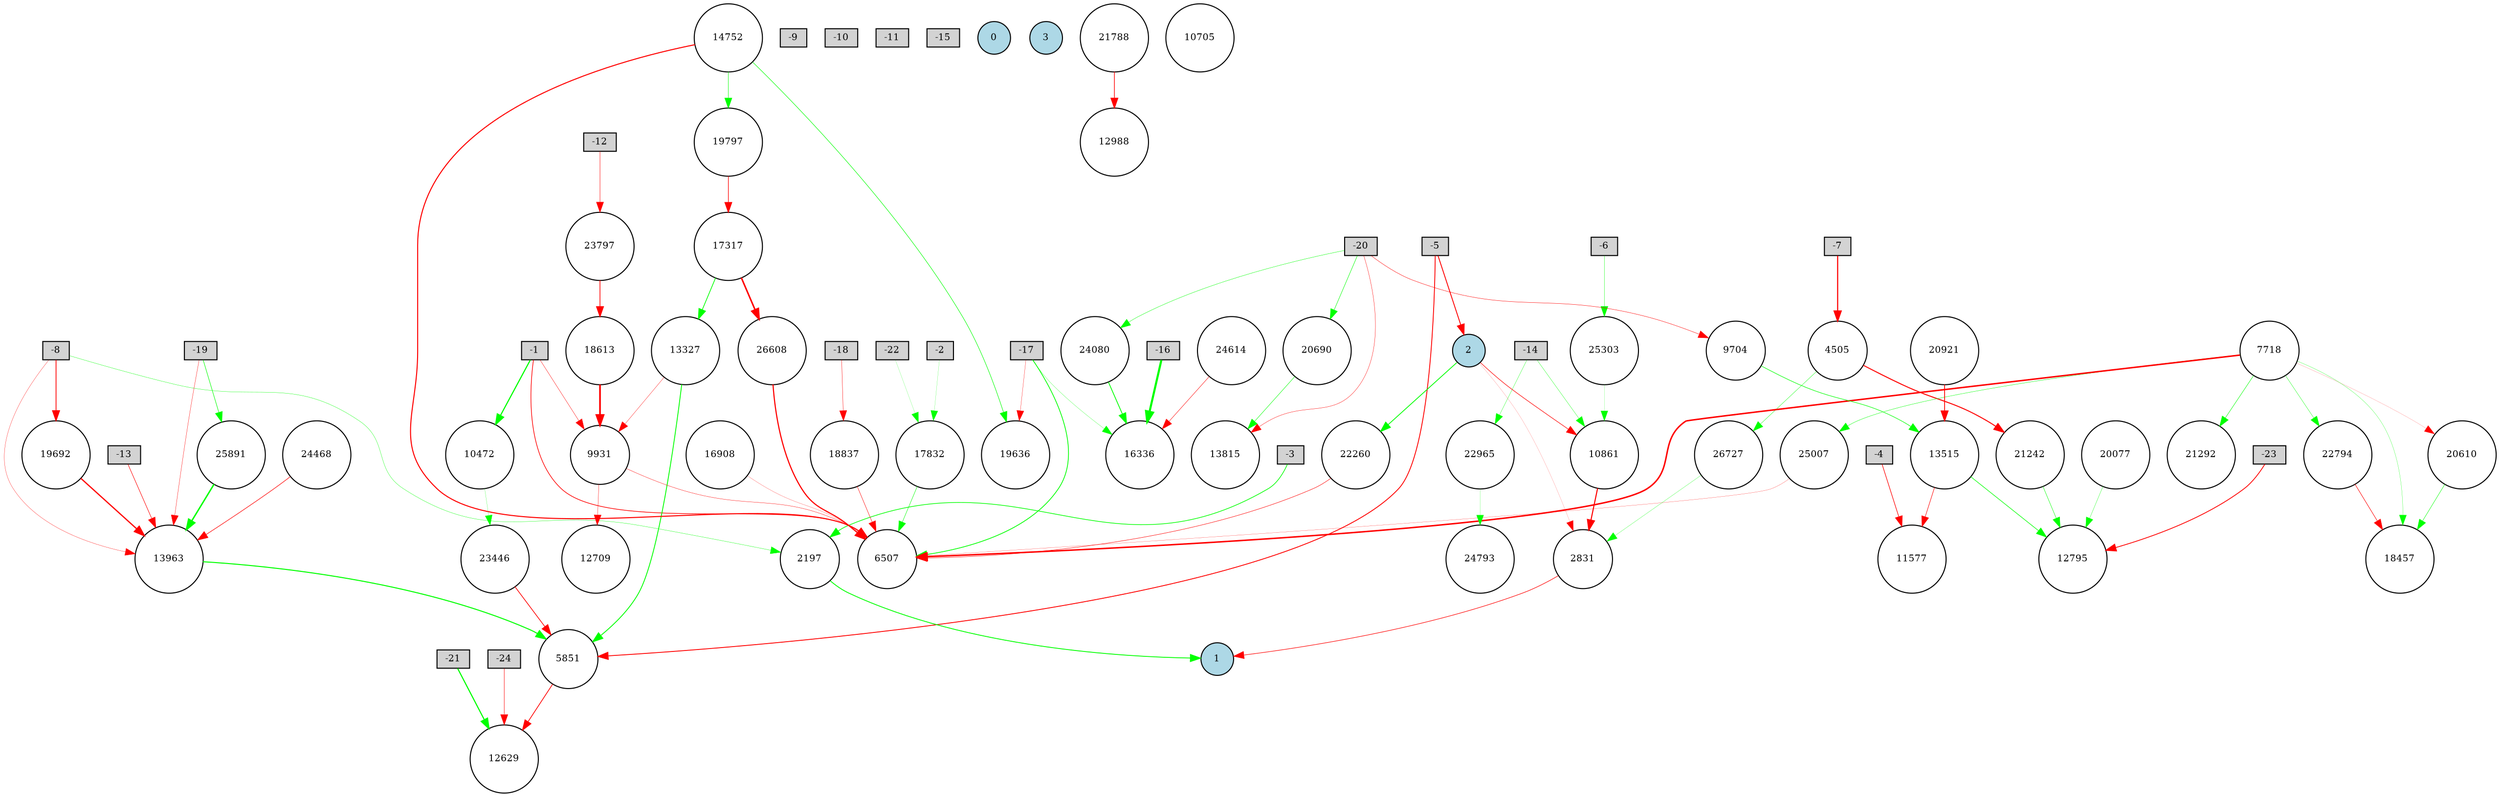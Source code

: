 digraph {
	node [fontsize=9 height=0.2 shape=circle width=0.2]
	-1 [fillcolor=lightgray shape=box style=filled]
	-2 [fillcolor=lightgray shape=box style=filled]
	-3 [fillcolor=lightgray shape=box style=filled]
	-4 [fillcolor=lightgray shape=box style=filled]
	-5 [fillcolor=lightgray shape=box style=filled]
	-6 [fillcolor=lightgray shape=box style=filled]
	-7 [fillcolor=lightgray shape=box style=filled]
	-8 [fillcolor=lightgray shape=box style=filled]
	-9 [fillcolor=lightgray shape=box style=filled]
	-10 [fillcolor=lightgray shape=box style=filled]
	-11 [fillcolor=lightgray shape=box style=filled]
	-12 [fillcolor=lightgray shape=box style=filled]
	-13 [fillcolor=lightgray shape=box style=filled]
	-14 [fillcolor=lightgray shape=box style=filled]
	-15 [fillcolor=lightgray shape=box style=filled]
	-16 [fillcolor=lightgray shape=box style=filled]
	-17 [fillcolor=lightgray shape=box style=filled]
	-18 [fillcolor=lightgray shape=box style=filled]
	-19 [fillcolor=lightgray shape=box style=filled]
	-20 [fillcolor=lightgray shape=box style=filled]
	-21 [fillcolor=lightgray shape=box style=filled]
	-22 [fillcolor=lightgray shape=box style=filled]
	-23 [fillcolor=lightgray shape=box style=filled]
	-24 [fillcolor=lightgray shape=box style=filled]
	0 [fillcolor=lightblue style=filled]
	1 [fillcolor=lightblue style=filled]
	2 [fillcolor=lightblue style=filled]
	3 [fillcolor=lightblue style=filled]
	20610 [fillcolor=white style=filled]
	22794 [fillcolor=white style=filled]
	13963 [fillcolor=white style=filled]
	16908 [fillcolor=white style=filled]
	13327 [fillcolor=white style=filled]
	24080 [fillcolor=white style=filled]
	2831 [fillcolor=white style=filled]
	24468 [fillcolor=white style=filled]
	18837 [fillcolor=white style=filled]
	23446 [fillcolor=white style=filled]
	2197 [fillcolor=white style=filled]
	4505 [fillcolor=white style=filled]
	18457 [fillcolor=white style=filled]
	21788 [fillcolor=white style=filled]
	14752 [fillcolor=white style=filled]
	25891 [fillcolor=white style=filled]
	12709 [fillcolor=white style=filled]
	7718 [fillcolor=white style=filled]
	17317 [fillcolor=white style=filled]
	17832 [fillcolor=white style=filled]
	24614 [fillcolor=white style=filled]
	21292 [fillcolor=white style=filled]
	25007 [fillcolor=white style=filled]
	19636 [fillcolor=white style=filled]
	18613 [fillcolor=white style=filled]
	22965 [fillcolor=white style=filled]
	11577 [fillcolor=white style=filled]
	20921 [fillcolor=white style=filled]
	12988 [fillcolor=white style=filled]
	13515 [fillcolor=white style=filled]
	9931 [fillcolor=white style=filled]
	16336 [fillcolor=white style=filled]
	10705 [fillcolor=white style=filled]
	20690 [fillcolor=white style=filled]
	12629 [fillcolor=white style=filled]
	19797 [fillcolor=white style=filled]
	25303 [fillcolor=white style=filled]
	24793 [fillcolor=white style=filled]
	5851 [fillcolor=white style=filled]
	26727 [fillcolor=white style=filled]
	9704 [fillcolor=white style=filled]
	10472 [fillcolor=white style=filled]
	6507 [fillcolor=white style=filled]
	19692 [fillcolor=white style=filled]
	10861 [fillcolor=white style=filled]
	20077 [fillcolor=white style=filled]
	26608 [fillcolor=white style=filled]
	22260 [fillcolor=white style=filled]
	23797 [fillcolor=white style=filled]
	13815 [fillcolor=white style=filled]
	21242 [fillcolor=white style=filled]
	12795 [fillcolor=white style=filled]
	20690 -> 13815 [color=green penwidth=0.4070873363923584 style=solid]
	26608 -> 6507 [color=red penwidth=1.1131530436286823 style=solid]
	26727 -> 2831 [color=green penwidth=0.20789847980367981 style=solid]
	9931 -> 12709 [color=red penwidth=0.28941737258860456 style=solid]
	-17 -> 19636 [color=red penwidth=0.24767799655966496 style=solid]
	-2 -> 17832 [color=green penwidth=0.14601808279815762 style=solid]
	2831 -> 1 [color=red penwidth=0.5313783966436271 style=solid]
	-1 -> 9931 [color=red penwidth=0.3223763467980357 style=solid]
	-22 -> 17832 [color=green penwidth=0.13897835436066575 style=solid]
	19797 -> 17317 [color=red penwidth=0.5979073103527067 style=solid]
	-17 -> 16336 [color=green penwidth=0.19511908813246256 style=solid]
	-19 -> 13963 [color=red penwidth=0.29439557504263636 style=solid]
	-16 -> 16336 [color=green penwidth=2.0630985067497867 style=solid]
	21242 -> 12795 [color=green penwidth=0.3918093265799589 style=solid]
	9931 -> 6507 [color=red penwidth=0.29426964547437684 style=solid]
	-6 -> 25303 [color=green penwidth=0.29712889788658337 style=solid]
	-8 -> 2197 [color=green penwidth=0.2711469092718529 style=solid]
	-7 -> 4505 [color=red penwidth=1.0905706400116617 style=solid]
	-1 -> 6507 [color=red penwidth=0.6485879285830982 style=solid]
	25007 -> 6507 [color=red penwidth=0.16850599598021193 style=solid]
	14752 -> 6507 [color=red penwidth=1.0022758061631294 style=solid]
	-8 -> 19692 [color=red penwidth=0.7902119888335274 style=solid]
	19692 -> 13963 [color=red penwidth=1.2045397817774612 style=solid]
	22965 -> 24793 [color=green penwidth=0.1624540398478178 style=solid]
	24080 -> 16336 [color=green penwidth=0.7771461478403331 style=solid]
	23797 -> 18613 [color=red penwidth=0.7209280982443912 style=solid]
	10472 -> 23446 [color=green penwidth=0.17479203367981172 style=solid]
	18613 -> 9931 [color=red penwidth=1.652593824490391 style=solid]
	-1 -> 10472 [color=green penwidth=1.1036067871466129 style=solid]
	4505 -> 21242 [color=red penwidth=0.9640764095323996 style=solid]
	2 -> 10861 [color=red penwidth=0.5174626721897149 style=solid]
	13515 -> 11577 [color=red penwidth=0.479744023280283 style=solid]
	24614 -> 16336 [color=red penwidth=0.38647173253546996 style=solid]
	9704 -> 13515 [color=green penwidth=0.5166695036255795 style=solid]
	-24 -> 12629 [color=red penwidth=0.4284775203492869 style=solid]
	24468 -> 13963 [color=red penwidth=0.5212701907098245 style=solid]
	-20 -> 20690 [color=green penwidth=0.43226176116053094 style=solid]
	13963 -> 5851 [color=green penwidth=0.9831549155446057 style=solid]
	-20 -> 24080 [color=green penwidth=0.3219010257686746 style=solid]
	7718 -> 25007 [color=green penwidth=0.32236342519017636 style=solid]
	-13 -> 13963 [color=red penwidth=0.4862452585086602 style=solid]
	-14 -> 10861 [color=green penwidth=0.27506138961044446 style=solid]
	13327 -> 9931 [color=red penwidth=0.2776493624981007 style=solid]
	14752 -> 19797 [color=green penwidth=0.4309118873293819 style=solid]
	5851 -> 12629 [color=red penwidth=0.7355148333900017 style=solid]
	17832 -> 6507 [color=green penwidth=0.3964095341684606 style=solid]
	2 -> 22260 [color=green penwidth=0.7689903374433148 style=solid]
	22794 -> 18457 [color=red penwidth=0.4812304499364489 style=solid]
	-5 -> 5851 [color=red penwidth=0.8341819108374852 style=solid]
	7718 -> 21292 [color=green penwidth=0.42622632201104604 style=solid]
	20077 -> 12795 [color=green penwidth=0.26108236912775873 style=solid]
	25303 -> 10861 [color=green penwidth=0.13453741848391837 style=solid]
	-12 -> 23797 [color=red penwidth=0.4069263782625113 style=solid]
	10861 -> 2831 [color=red penwidth=1.0418125335224746 style=solid]
	25891 -> 13963 [color=green penwidth=1.3883425938754155 style=solid]
	7718 -> 20610 [color=red penwidth=0.1101389045932361 style=solid]
	16908 -> 6507 [color=red penwidth=0.1693222906003473 style=solid]
	-8 -> 13963 [color=red penwidth=0.2395397825609685 style=solid]
	7718 -> 22794 [color=green penwidth=0.3061455136910516 style=solid]
	13327 -> 5851 [color=green penwidth=0.8237676832508988 style=solid]
	21788 -> 12988 [color=red penwidth=0.6585833480148877 style=solid]
	-3 -> 2197 [color=green penwidth=0.6590286472954817 style=solid]
	14752 -> 19636 [color=green penwidth=0.4921042515709979 style=solid]
	7718 -> 6507 [color=red penwidth=1.4378299959789222 style=solid]
	22260 -> 6507 [color=red penwidth=0.405835288049717 style=solid]
	18837 -> 6507 [color=red penwidth=0.3861566954830622 style=solid]
	20921 -> 13515 [color=red penwidth=0.7993144894059628 style=solid]
	13515 -> 12795 [color=green penwidth=0.5552598694869195 style=solid]
	-18 -> 18837 [color=red penwidth=0.31961880592049174 style=solid]
	-20 -> 9704 [color=red penwidth=0.3440482816694709 style=solid]
	-14 -> 22965 [color=green penwidth=0.26436242063178084 style=solid]
	-20 -> 13815 [color=red penwidth=0.3016035978668873 style=solid]
	-23 -> 12795 [color=red penwidth=0.7824270675114127 style=solid]
	17317 -> 26608 [color=red penwidth=1.478609743855764 style=solid]
	-19 -> 25891 [color=green penwidth=0.49730917973758193 style=solid]
	23446 -> 5851 [color=red penwidth=0.7004014186827113 style=solid]
	2197 -> 1 [color=green penwidth=0.8134670899763103 style=solid]
	7718 -> 18457 [color=green penwidth=0.20785914118767895 style=solid]
	4505 -> 26727 [color=green penwidth=0.3104026055393587 style=solid]
	-17 -> 6507 [color=green penwidth=0.7436783032976908 style=solid]
	20610 -> 18457 [color=green penwidth=0.39593495180443494 style=solid]
	-21 -> 12629 [color=green penwidth=1.0797994942956002 style=solid]
	2 -> 2831 [color=red penwidth=0.11314846307201519 style=solid]
	17317 -> 13327 [color=green penwidth=0.7122800714373624 style=solid]
	-4 -> 11577 [color=red penwidth=0.5868023248503551 style=solid]
	-5 -> 2 [color=red penwidth=0.8523178640636774 style=solid]
}
